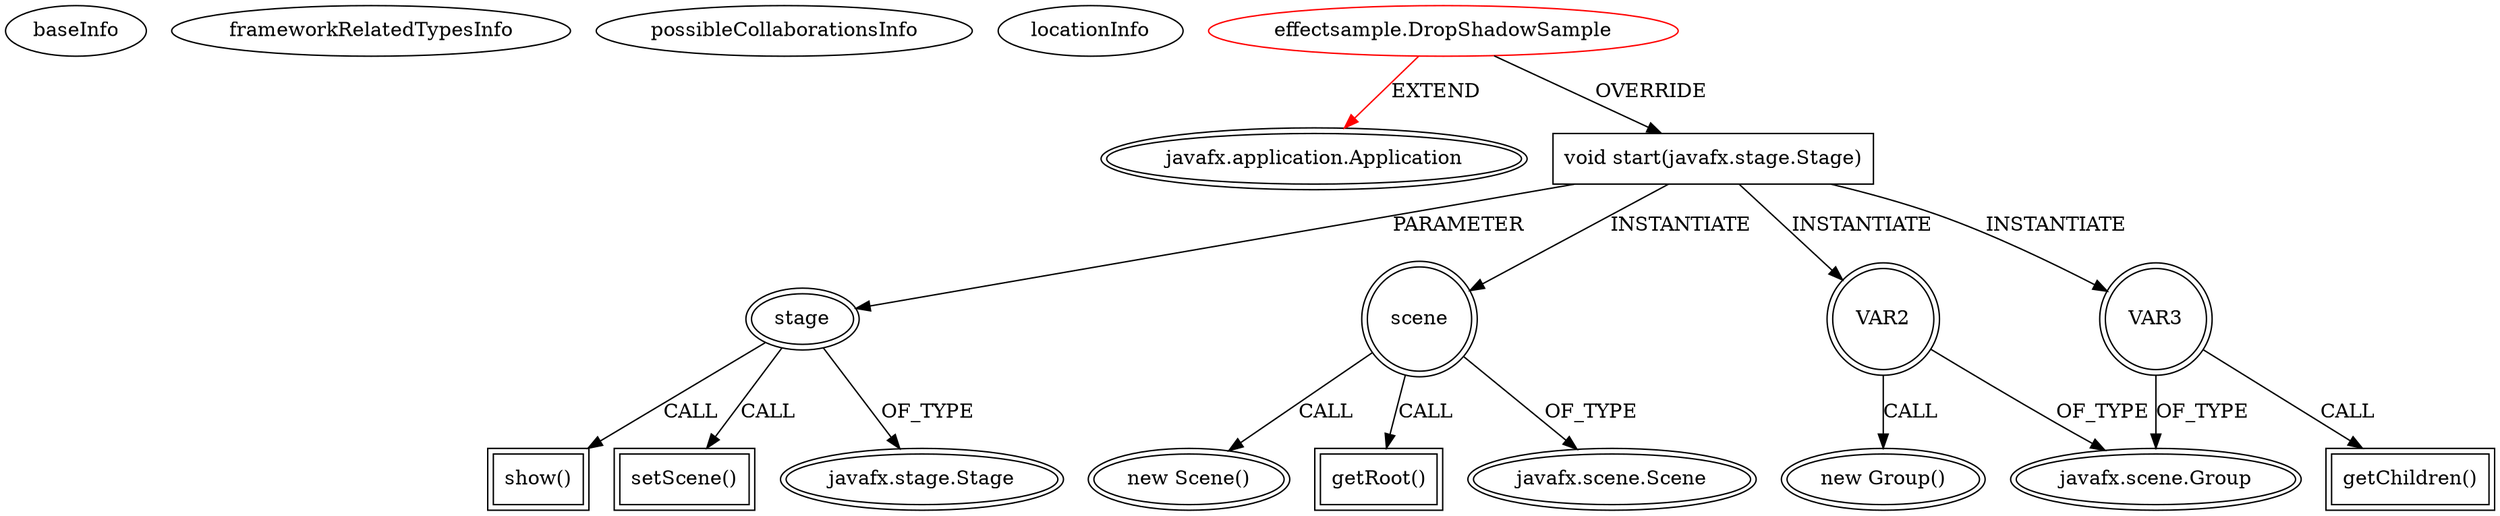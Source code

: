digraph {
baseInfo[graphId=4569,category="extension_graph",isAnonymous=false,possibleRelation=false]
frameworkRelatedTypesInfo[0="javafx.application.Application"]
possibleCollaborationsInfo[]
locationInfo[projectName="tomoTaka01-EffectSample",filePath="/tomoTaka01-EffectSample/EffectSample-master/src/effectsample/DropShadowSample.java",contextSignature="DropShadowSample",graphId="4569"]
0[label="effectsample.DropShadowSample",vertexType="ROOT_CLIENT_CLASS_DECLARATION",isFrameworkType=false,color=red]
1[label="javafx.application.Application",vertexType="FRAMEWORK_CLASS_TYPE",isFrameworkType=true,peripheries=2]
2[label="void start(javafx.stage.Stage)",vertexType="OVERRIDING_METHOD_DECLARATION",isFrameworkType=false,shape=box]
3[label="stage",vertexType="PARAMETER_DECLARATION",isFrameworkType=true,peripheries=2]
4[label="javafx.stage.Stage",vertexType="FRAMEWORK_CLASS_TYPE",isFrameworkType=true,peripheries=2]
6[label="show()",vertexType="INSIDE_CALL",isFrameworkType=true,peripheries=2,shape=box]
8[label="scene",vertexType="VARIABLE_EXPRESION",isFrameworkType=true,peripheries=2,shape=circle]
9[label="javafx.scene.Scene",vertexType="FRAMEWORK_CLASS_TYPE",isFrameworkType=true,peripheries=2]
7[label="new Scene()",vertexType="CONSTRUCTOR_CALL",isFrameworkType=true,peripheries=2]
11[label="VAR2",vertexType="VARIABLE_EXPRESION",isFrameworkType=true,peripheries=2,shape=circle]
12[label="javafx.scene.Group",vertexType="FRAMEWORK_CLASS_TYPE",isFrameworkType=true,peripheries=2]
10[label="new Group()",vertexType="CONSTRUCTOR_CALL",isFrameworkType=true,peripheries=2]
13[label="VAR3",vertexType="VARIABLE_EXPRESION",isFrameworkType=true,peripheries=2,shape=circle]
14[label="getChildren()",vertexType="INSIDE_CALL",isFrameworkType=true,peripheries=2,shape=box]
17[label="getRoot()",vertexType="INSIDE_CALL",isFrameworkType=true,peripheries=2,shape=box]
19[label="setScene()",vertexType="INSIDE_CALL",isFrameworkType=true,peripheries=2,shape=box]
0->1[label="EXTEND",color=red]
0->2[label="OVERRIDE"]
3->4[label="OF_TYPE"]
2->3[label="PARAMETER"]
3->6[label="CALL"]
2->8[label="INSTANTIATE"]
8->9[label="OF_TYPE"]
8->7[label="CALL"]
2->11[label="INSTANTIATE"]
11->12[label="OF_TYPE"]
11->10[label="CALL"]
2->13[label="INSTANTIATE"]
13->12[label="OF_TYPE"]
13->14[label="CALL"]
8->17[label="CALL"]
3->19[label="CALL"]
}
